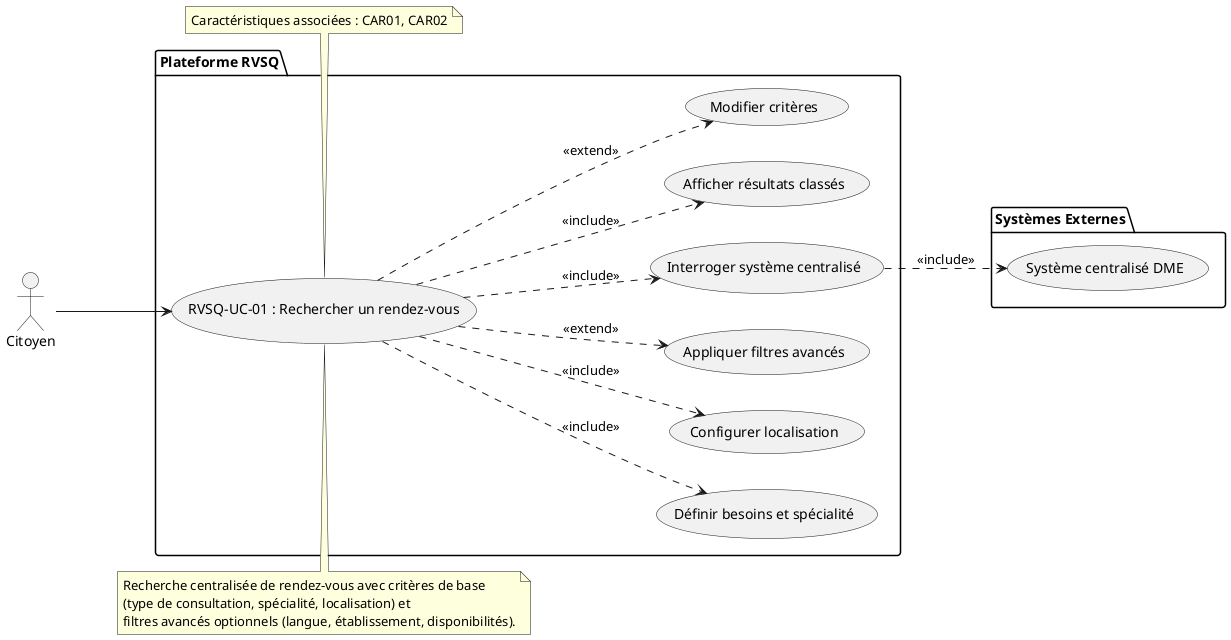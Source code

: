 @startuml RVSQ-UC-01_Rechercher_un_Rendez_Vous
left to right direction
actor "Citoyen" as a1

package "Plateforme RVSQ" {
  usecase "RVSQ-UC-01 : Rechercher un rendez-vous" as UC01
  usecase "Définir besoins et spécialité" as UC01_1
  usecase "Configurer localisation" as UC01_2
  usecase "Appliquer filtres avancés" as UC01_3
  usecase "Interroger système centralisé" as UC01_4
  usecase "Afficher résultats classés" as UC01_5
  usecase "Modifier critères" as UC01_6
}

package "Systèmes Externes" {
  usecase "Système centralisé DME" as DME
}

a1 --> UC01

UC01 ..> UC01_1 : <<include>>
UC01 ..> UC01_2 : <<include>>
UC01 ..> UC01_3 : <<extend>>
UC01 ..> UC01_4 : <<include>>
UC01 ..> UC01_5 : <<include>>
UC01 ..> UC01_6 : <<extend>>
UC01_4 ..> DME : <<include>>

note top of UC01
Recherche centralisée de rendez-vous avec critères de base 
(type de consultation, spécialité, localisation) et 
filtres avancés optionnels (langue, établissement, disponibilités).
end note

note bottom of UC01
Caractéristiques associées : CAR01, CAR02
end note
@enduml
